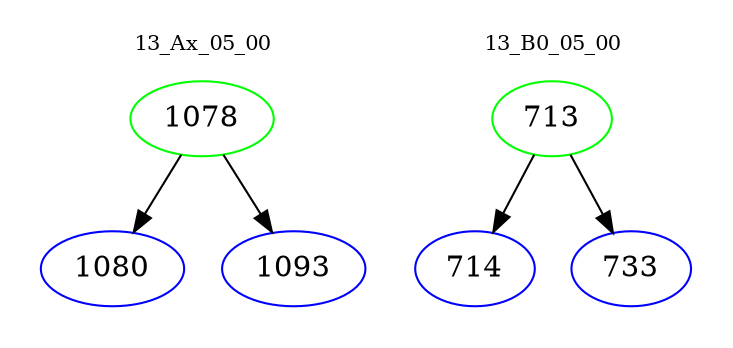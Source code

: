 digraph{
subgraph cluster_0 {
color = white
label = "13_Ax_05_00";
fontsize=10;
T0_1078 [label="1078", color="green"]
T0_1078 -> T0_1080 [color="black"]
T0_1080 [label="1080", color="blue"]
T0_1078 -> T0_1093 [color="black"]
T0_1093 [label="1093", color="blue"]
}
subgraph cluster_1 {
color = white
label = "13_B0_05_00";
fontsize=10;
T1_713 [label="713", color="green"]
T1_713 -> T1_714 [color="black"]
T1_714 [label="714", color="blue"]
T1_713 -> T1_733 [color="black"]
T1_733 [label="733", color="blue"]
}
}

